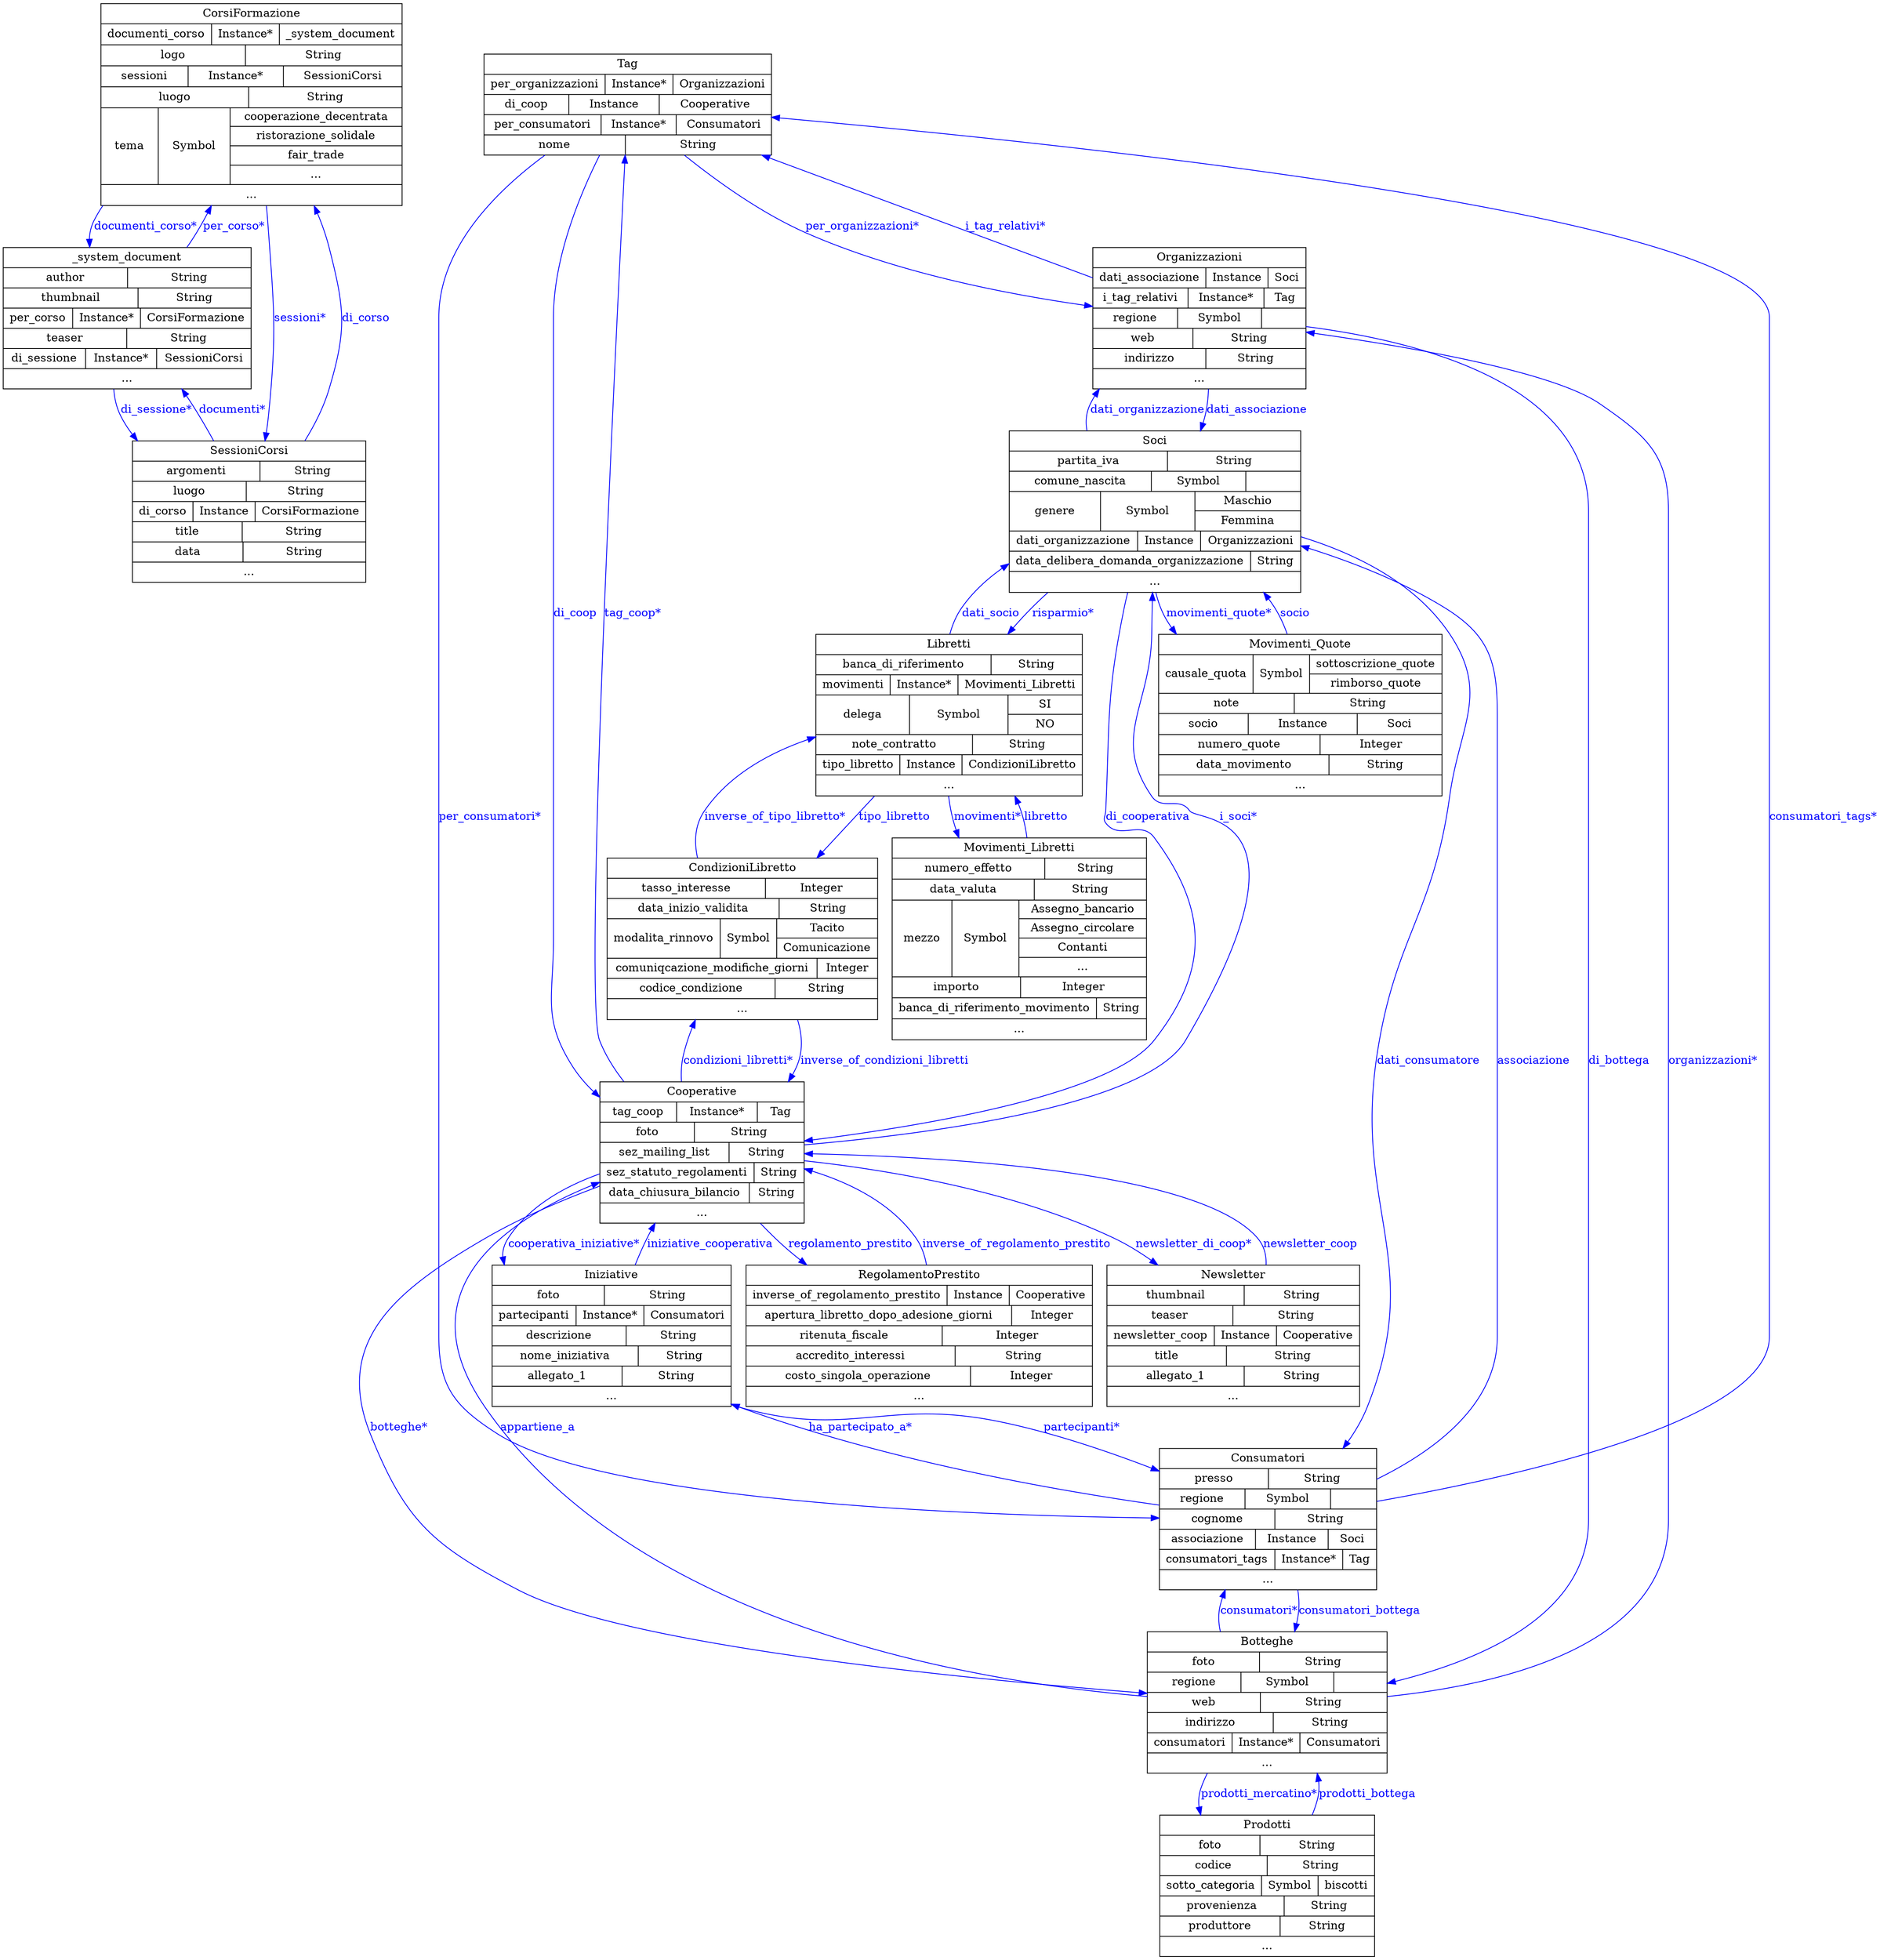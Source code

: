 digraph exaequo {
	node [label="\N"];
	graph [bb="0,0,2255,2442"];
	CorsiFormazione [label="{CorsiFormazione|{documenti_corso|Instance*|{_system_document}}|{logo|String}|{sessioni|Instance*|{SessioniCorsi}}|{luogo|String\
}|{tema|Symbol|{cooperazione_decentrata|ristorazione_solidale|fair_trade|...}}|{...}}", shape=record, color="0.0,0.0,0.0", fontcolor="0.0,0.0,0.0", pos="295,2317", rects="114,2417,476,2442 114,2392,246,2417 246,2392,328,2417 328,2392,476,2417 114,2367,288,2392 288,2367,476,2392 114,2342,218,2367 21\
8,2342,335,2367 335,2342,476,2367 114,2317,293,2342 293,2317,476,2342 114,2217,183,2317 183,2217,267,2317 267,2292,475,2317 267,\
2267,475,2292 267,2242,475,2267 267,2217,475,2242 114,2192,476,2217", width="5.03", height="3.47"];
	_system_document [label="{_system_document|{author|String}|{thumbnail|String}|{per_corso|Instance*|{CorsiFormazione}}|{teaser|String}|{di_sessione|Instan\
ce*|{SessioniCorsi}}|{...}}", shape=record, color="0.0,0.0,0.0", fontcolor="0.0,0.0,0.0", pos="147,2050", rects="0,2112,295,2137 0,2087,150,2112 150,2087,295,2112 0,2062,161,2087 161,2062,295,2087 0,2037,82,2062 82,2037,164,2062 164,2037,295\
,2062 0,2012,148,2037 148,2012,295,2037 0,1987,97,2012 97,1987,184,2012 184,1987,295,2012 0,1962,295,1987", width="4.08", height="2.43"];
	SessioniCorsi [label="{SessioniCorsi|{argomenti|String}|{luogo|String}|{di_corso|Instance|{CorsiFormazione}}|{title|String}|{data|String}|{...}}", shape=record, color="0.0,0.0,0.0", fontcolor="0.0,0.0,0.0", pos="293,1808", rects="154,1870,432,1895 154,1845,307,1870 307,1845,432,1870 154,1820,291,1845 291,1820,432,1845 154,1795,226,1820 226,1795,301,1820 30\
1,1795,432,1820 154,1770,286,1795 286,1770,432,1795 154,1745,287,1770 287,1745,432,1770 154,1720,432,1745", width="3.86", height="2.43"];
	Tag [label="{Tag|{per_organizzazioni|Instance*|{Organizzazioni}}|{di_coop|Instance|{Cooperative}}|{per_consumatori|Instance*|{Consumatori}}|\
{nome|String}}", shape=record, color="0.0,0.0,0.0", fontcolor="0.0,0.0,0.0", pos="825,2317", rects="651,2354,1000,2379 651,2329,798,2354 798,2329,880,2354 880,2329,1000,2354 651,2304,754,2329 754,2304,865,2329 865,2304,1000,2329\
 651,2279,792,2304 792,2279,885,2304 885,2279,999,2304 651,2254,823,2279 823,2254,1000,2279", width="4.83", height="1.74"];
	Organizzazioni [label="{Organizzazioni|{dati_associazione|Instance|{Soci}}|{i_tag_relativi|Instance*|{Tag}}|{regione|Symbol|{}}|{web|String}|{indirizzo\
|String}|{...}}", shape=record, color="0.0,0.0,0.0", fontcolor="0.0,0.0,0.0", pos="1469,2050", rects="1342,2112,1597,2137 1342,2087,1478,2112 1478,2087,1553,2112 1553,2087,1597,2112 1342,2062,1456,2087 1456,2062,1548,2087 1548,206\
2,1596,2087 1342,2037,1443,2062 1443,2037,1542,2062 1542,2037,1597,2062 1342,2012,1463,2037 1463,2012,1597,2037 1342,1987,1478,2\
012 1478,1987,1597,2012 1342,1962,1597,1987", width="3.53", height="2.43"];
	Cooperative [label="{Cooperative|{tag_coop|Instance*|{Tag}}|{foto|String}|{sez_mailing_list|String}|{sez_statuto_regolamenti|String}|{data_chiusura_\
bilancio|String}|{...}}", shape=record, color="0.0,0.0,0.0", fontcolor="0.0,0.0,0.0", pos="838,1008", rects="716,1070,961,1095 716,1045,809,1070 809,1045,906,1070 906,1045,961,1070 716,1020,831,1045 831,1020,961,1045 716,995,871,1020 871\
,995,961,1020 716,970,903,995 903,970,961,995 716,945,895,970 895,945,961,970 716,920,961,945", width="3.39", height="2.43"];
	Consumatori [label="{Consumatori|{presso|String}|{regione|Symbol|{}}|{cognome|String}|{associazione|Instance|{Soci}}|{consumatori_tags|Instance*|{Ta\
g}}|{...}}", shape=record, color="0.0,0.0,0.0", fontcolor="0.0,0.0,0.0", pos="1520,548", rects="1391,610,1650,635 1391,585,1521,610 1521,585,1650,610 1391,560,1493,585 1493,560,1594,585 1594,560,1649,585 1391,535,1530,560 15\
30,535,1650,560 1391,510,1505,535 1505,510,1593,535 1593,510,1649,535 1391,485,1529,510 1529,485,1611,510 1611,485,1650,510 1391\
,460,1650,485", width="3.58", height="2.43"];
	Iniziative [label="{Iniziative|{foto|String}|{partecipanti|Instance*|{Consumatori}}|{descrizione|String}|{nome_iniziativa|String}|{allegato_1|Strin\
g}|{...}}", shape=record, color="0.0,0.0,0.0", fontcolor="0.0,0.0,0.0", pos="731,778", rects="589,840,874,865 589,815,724,840 724,815,874,840 589,790,688,815 688,790,770,815 770,790,874,815 589,765,749,790 749,765,874,790 \
589,740,765,765 765,740,874,765 589,715,746,740 746,715,874,740 589,690,874,715", width="3.94", height="2.43"];
	Botteghe [label="{Botteghe|{foto|String}|{regione|Symbol|{}}|{web|String}|{indirizzo|String}|{consumatori|Instance*|{Consumatori}}|{...}}", shape=record, color="0.0,0.0,0.0", fontcolor="0.0,0.0,0.0", pos="1519,318", rects="1376,380,1663,405 1376,355,1512,380 1512,355,1663,380 1376,330,1488,355 1488,330,1598,355 1598,330,1663,355 1376,305,1513,330 15\
13,305,1663,330 1376,280,1528,305 1528,280,1663,305 1376,255,1477,280 1477,255,1559,280 1559,255,1663,280 1376,230,1663,255", width="3.97", height="2.43"];
	Prodotti [label="{Prodotti|{foto|String}|{codice|String}|{sotto_categoria|Symbol|{biscotti}}|{provenienza|String}|{produttore|String}|{...}}", shape=record, color="0.0,0.0,0.0", fontcolor="0.0,0.0,0.0", pos="1519,88", rects="1392,150,1647,175 1392,125,1512,150 1512,125,1647,150 1392,100,1519,125 1519,100,1647,125 1392,75,1515,100 1515,75,1581,100 1581\
,75,1647,100 1392,50,1541,75 1541,50,1647,75 1392,25,1535,50 1535,25,1647,50 1392,0,1647,25", width="3.53", height="2.43"];
	Movimenti_Quote [label="{Movimenti_Quote|{causale_quota|Symbol|{sottoscrizione_quote|rimborso_quote}}|{note|String}|{socio|Instance|{Soci}}|{numero_quot\
e|Integer}|{data_movimento|String}|{...}}", shape=record, color="0.0,0.0,0.0", fontcolor="0.0,0.0,0.0", pos="1552,1554", rects="1383,1629,1722,1654 1383,1579,1497,1629 1497,1579,1563,1629 1563,1604,1722,1629 1563,1579,1722,1604 1383,1554,1547,1579 1547,155\
4,1722,1579 1383,1529,1489,1554 1489,1529,1621,1554 1621,1529,1721,1554 1383,1504,1578,1529 1578,1504,1722,1529 1383,1479,1589,1\
504 1589,1479,1722,1504 1383,1454,1722,1479", width="4.69", height="2.78"];
	Soci [label="{Soci|{partita_iva|String}|{comune_nascita|Symbol|{}}|{genere|Symbol|{Maschio|Femmina}}|{dati_organizzazione|Instance|{Organizza\
zioni}}|{data_delibera_domanda_organizzazione|String}|{...}}", shape=record, color="0.0,0.0,0.0", fontcolor="0.0,0.0,0.0", pos="1373,1808", rects="1198,1883,1549,1908 1198,1858,1389,1883 1389,1858,1549,1883 1198,1833,1370,1858 1370,1833,1482,1858 1482,1833,1549,1858 1198,178\
3,1309,1833 1309,1783,1423,1833 1423,1808,1548,1833 1423,1783,1548,1808 1198,1758,1354,1783 1354,1758,1429,1783 1429,1758,1549,1\
783 1198,1733,1491,1758 1491,1733,1549,1758 1198,1708,1549,1733", width="4.86", height="2.78"];
	Libretti [label="{Libretti|{banca_di_riferimento|String}|{movimenti|Instance*|{Movimenti_Libretti}}|{delega|Symbol|{SI|NO}}|{note_contratto|Strin\
g}|{tipo_libretto|Instance|{CondizioniLibretto}}|{...}}", shape=record, color="0.0,0.0,0.0", fontcolor="0.0,0.0,0.0", pos="1130,1554", rects="971,1629,1289,1654 971,1604,1181,1629 1181,1604,1289,1629 971,1579,1060,1604 1060,1579,1142,1604 1142,1579,1288,1604 971,1529,10\
83,1579 1083,1529,1200,1579 1200,1554,1289,1579 1200,1529,1289,1554 971,1504,1161,1529 1161,1504,1289,1529 971,1479,1071,1504 10\
71,1479,1146,1504 1146,1479,1289,1504 971,1454,1289,1479", width="4.42", height="2.78"];
	CondizioniLibretto [label="{CondizioniLibretto|{tasso_interesse|Integer}|{data_inizio_validita|String}|{modalita_rinnovo|Symbol|{Tacito|Comunicazione}}|{co\
muniqcazione_modifiche_giorni|Integer}|{codice_condizione|String}|{...}}", shape=record, color="0.0,0.0,0.0", fontcolor="0.0,0.0,0.0", pos="890,1275", rects="729,1350,1051,1375 729,1325,918,1350 918,1325,1051,1350 729,1300,935,1325 935,1300,1051,1325 729,1250,864,1300 864,1250,930,1300\
 930,1275,1051,1300 930,1250,1051,1275 729,1225,980,1250 980,1225,1051,1250 729,1200,930,1225 930,1200,1051,1225 729,1175,1051,1\
200", width="4.47", height="2.78"];
	Movimenti_Libretti [label="{Movimenti_Libretti|{numero_effetto|String}|{data_valuta|String}|{mezzo|Symbol|{Assegno_bancario|Assegno_circolare|Contanti|...}\
}|{importo|Integer}|{banca_di_riferimento_movimento|String}|{...}}", shape=record, color="0.0,0.0,0.0", fontcolor="0.0,0.0,0.0", pos="1220,1275", rects="1069,1375,1372,1400 1069,1350,1253,1375 1253,1350,1372,1375 1069,1325,1240,1350 1240,1325,1372,1350 1069,1225,1143,1325 1143,122\
5,1221,1325 1221,1300,1372,1325 1221,1275,1372,1300 1221,1250,1372,1275 1221,1225,1372,1250 1069,1200,1222,1225 1222,1200,1372,1\
225 1069,1175,1314,1200 1314,1175,1372,1200 1069,1150,1372,1175", width="4.19", height="3.47"];
	RegolamentoPrestito [label="{RegolamentoPrestito|{inverse_of_regolamento_prestito|Instance|{Cooperative}}|{apertura_libretto_dopo_adesione_giorni|Integer}|{\
ritenuta_fiscale|Integer}|{accredito_interessi|String}|{costo_singola_operazione|Integer}|{...}}", shape=record, color="0.0,0.0,0.0", fontcolor="0.0,0.0,0.0", pos="1099,778", rects="891,840,1307,865 891,815,1133,840 1133,815,1208,840 1208,815,1307,840 891,790,1210,815 1210,790,1307,815 891,765,1127,790 1127,7\
65,1307,790 891,740,1142,765 1142,740,1307,765 891,715,1162,740 1162,715,1307,740 891,690,1307,715", width="5.78", height="2.43"];
	Newsletter [label="{Newsletter|{thumbnail|String}|{teaser|String}|{newsletter_coop|Instance|{Cooperative}}|{title|String}|{allegato_1|String}|{...}\
}", shape=record, color="0.0,0.0,0.0", fontcolor="0.0,0.0,0.0", pos="1477,778", rects="1325,840,1629,865 1325,815,1491,840 1491,815,1629,840 1325,790,1478,815 1478,790,1629,815 1325,765,1455,790 1455,765,1530,790 15\
30,765,1629,790 1325,740,1470,765 1470,740,1629,765 1325,715,1491,740 1491,715,1629,740 1325,690,1629,715", width="4.22", height="2.43"];
	CorsiFormazione -> _system_document [style=filled, label="documenti_corso*", color="0.6666667,1.0,1.0", fontcolor="0.6666667,1.0,1.0", pos="e,101,2137 116,2192 113,2186 109,2180 106,2174 102,2165 100,2156 100,2147", lp="168,2165"];
	CorsiFormazione -> SessioniCorsi [style=filled, label="sessioni*", color="0.6666667,1.0,1.0", fontcolor="0.6666667,1.0,1.0", pos="e,312,1895 316,2192 317,2186 318,2180 318,2174 327,2064 328,2035 316,1926 315,1919 315,1912 314,1905", lp="357,2050"];
	Tag -> Organizzazioni [style=filled, label="per_organizzazioni*", color="0.6666667,1.0,1.0", fontcolor="0.6666667,1.0,1.0", pos="e,1342,2088 943,2254 1005,2222 1083,2185 1154,2156 1212,2132 1276,2110 1332,2091", lp="1223,2165"];
	Tag -> Cooperative [style=filled, label=di_coop, color="0.6666667,1.0,1.0", fontcolor="0.6666667,1.0,1.0", pos="e,716,1080 758,2254 712,2203 659,2128 658,2050 658,2050 658,2050 658,1275 658,1202 648,1175 687,1114 693,1105 701,1095 709,1087", lp="684,1681"];
	Tag -> Consumatori [style=filled, label="per_consumatori*", color="0.6666667,1.0,1.0", fontcolor="0.6666667,1.0,1.0", pos="e,1391,556 679,2254 601,2210 521,2142 521,2050 521,2050 521,2050 521,778 521,715 537,689 589,654 654,610 1138,573 1381,557", lp="582,1427"];
	_system_document -> CorsiFormazione [style=filled, label="per_corso*", color="0.6666667,1.0,1.0", fontcolor="0.6666667,1.0,1.0", pos="e,248,2192 218,2137 222,2143 225,2150 229,2156 234,2164 239,2174 243,2183", lp="277,2165"];
	_system_document -> SessioniCorsi [style=filled, label="di_sessione*", color="0.6666667,1.0,1.0", fontcolor="0.6666667,1.0,1.0", pos="e,158,1895 129,1962 130,1949 133,1937 138,1926 142,1918 146,1910 152,1903", lp="181,1935"];
	Iniziative -> Consumatori [style=filled, label="partecipanti*", color="0.6666667,1.0,1.0", fontcolor="0.6666667,1.0,1.0", pos="e,1391,608 874,692 877,692 879,691 882,690 1016,649 1059,701 1197,672 1260,659 1326,635 1382,612", lp="1305,663"];
	Iniziative -> Cooperative [style=filled, label=iniziative_cooperativa, color="0.6666667,1.0,1.0", fontcolor="0.6666667,1.0,1.0", pos="e,780,920 756,865 761,878 766,890 771,902 773,905 774,908 776,911", lp="846,893"];
	SessioniCorsi -> CorsiFormazione [style=filled, label=di_corso, color="0.6666667,1.0,1.0", fontcolor="0.6666667,1.0,1.0", pos="e,372,2192 361,1895 373,1916 385,1939 391,1962 413,2037 411,2062 391,2138 388,2153 382,2168 376,2183", lp="436,2050"];
	SessioniCorsi -> _system_document [style=filled, label="documenti*", color="0.6666667,1.0,1.0", fontcolor="0.6666667,1.0,1.0", pos="e,212,1962 250,1895 242,1912 232,1928 223,1944 221,1947 219,1950 217,1953", lp="272,1935"];
	Botteghe -> Consumatori [style=filled, label="consumatori*", color="0.6666667,1.0,1.0", fontcolor="0.6666667,1.0,1.0", pos="e,1469,460 1463,405 1460,417 1460,430 1463,442 1464,445 1465,448 1465,450", lp="1509,433"];
	Botteghe -> Organizzazioni [style=filled, label="organizzazioni*", color="0.6666667,1.0,1.0", fontcolor="0.6666667,1.0,1.0", pos="e,1597,2031 1663,345 1761,365 1879,394 1921,424 1974,462 2003,481 2003,548 2003,1808 2003,1808 2003,1808 2003,1878 1978,1902 192\
1,1944 1871,1980 1721,2010 1607,2029", lp="2057,1123"];
	Botteghe -> Prodotti [style=filled, label="prodotti_mercatino*", color="0.6666667,1.0,1.0", fontcolor="0.6666667,1.0,1.0", pos="e,1447,175 1439,230 1435,218 1435,206 1439,194 1440,191 1441,188 1443,184", lp="1508,203"];
	Botteghe -> Cooperative [style=filled, label=appartiene_a, color="0.6666667,1.0,1.0", fontcolor="0.6666667,1.0,1.0", pos="e,716,978 1376,327 1160,349 760,425 580,690 538,752 543,847 592,902 623,934 665,958 706,974", lp="651,663"];
	Movimenti_Quote -> Soci [style=filled, label=socio, color="0.6666667,1.0,1.0", fontcolor="0.6666667,1.0,1.0", pos="e,1510,1708 1539,1654 1535,1667 1530,1679 1523,1690 1521,1693 1519,1697 1516,1700", lp="1547,1681"];
	Soci -> Organizzazioni [style=filled, label=dati_organizzazione, color="0.6666667,1.0,1.0", fontcolor="0.6666667,1.0,1.0", pos="e,1364,1962 1346,1908 1347,1920 1349,1933 1354,1944 1356,1947 1357,1950 1359,1953", lp="1424,1935"];
	Soci -> Consumatori [style=filled, label=dati_consumatore, color="0.6666667,1.0,1.0", fontcolor="0.6666667,1.0,1.0", pos="e,1607,635 1549,1775 1618,1753 1689,1716 1730,1654 1778,1579 1740,1542 1730,1454 1712,1307 1672,1277 1653,1132 1626,937 1707,873\
 1638,690 1632,674 1623,658 1613,644", lp="1714,1123"];
	Soci -> Cooperative [style=filled, label=di_cooperativa, color="0.6666667,1.0,1.0", fontcolor="0.6666667,1.0,1.0", pos="e,961,1023 1344,1708 1343,1702 1342,1696 1341,1690 1320,1578 1323,1549 1318,1436 1317,1428 1313,1424 1318,1418 1335,1395 1362,14\
22 1380,1400 1413,1355 1413,1193 1380,1150 1330,1086 1115,1045 971,1024", lp="1368,1427"];
	Soci -> Movimenti_Quote [style=filled, label="movimenti_quote*", color="0.6666667,1.0,1.0", fontcolor="0.6666667,1.0,1.0", pos="e,1403,1654 1376,1708 1380,1695 1384,1683 1391,1672 1393,1669 1395,1666 1397,1662", lp="1455,1681"];
	Soci -> Libretti [style=filled, label="risparmio*", color="0.6666667,1.0,1.0", fontcolor="0.6666667,1.0,1.0", pos="e,1201,1654 1250,1708 1244,1702 1238,1696 1232,1690 1223,1681 1215,1672 1207,1662", lp="1267,1681"];
	CondizioniLibretto -> Cooperative [style=filled, label=inverse_of_condizioni_libretti, color="0.6666667,1.0,1.0", fontcolor="0.6666667,1.0,1.0", pos="e,878,1095 891,1175 890,1154 887,1133 883,1114 883,1111 882,1108 881,1105", lp="985,1123"];
	CondizioniLibretto -> Libretti [style=filled, label="inverse_of_tipo_libretto*", color="0.6666667,1.0,1.0", fontcolor="0.6666667,1.0,1.0", pos="e,971,1527 828,1375 823,1396 823,1418 836,1436 865,1479 913,1506 961,1524", lp="921,1427"];
	Libretti -> Movimenti_Libretti [style=filled, label="movimenti*", color="0.6666667,1.0,1.0", fontcolor="0.6666667,1.0,1.0", pos="e,1142,1400 1129,1454 1130,1442 1132,1429 1136,1418 1137,1415 1138,1412 1139,1410", lp="1176,1427"];
	Libretti -> CondizioniLibretto [style=filled, label=tipo_libretto, color="0.6666667,1.0,1.0", fontcolor="0.6666667,1.0,1.0", pos="e,976,1375 1044,1454 1024,1431 1003,1406 982,1383", lp="1065,1427"];
	Libretti -> Soci [style=filled, label=dati_socio, color="0.6666667,1.0,1.0", fontcolor="0.6666667,1.0,1.0", pos="e,1198,1743 1128,1654 1131,1667 1136,1679 1143,1690 1155,1708 1172,1724 1190,1737", lp="1177,1681"];
	Movimenti_Libretti -> Libretti [style=filled, label=libretto, color="0.6666667,1.0,1.0", fontcolor="0.6666667,1.0,1.0", pos="e,1209,1454 1224,1400 1223,1412 1220,1425 1216,1436 1215,1439 1214,1442 1213,1444", lp="1244,1427"];
	RegolamentoPrestito -> Cooperative [style=filled, label=inverse_of_regolamento_prestito, color="0.6666667,1.0,1.0", fontcolor="0.6666667,1.0,1.0", pos="e,961,986 1107,865 1105,878 1100,891 1093,902 1064,942 1017,967 971,983", lp="1213,893"];
	Newsletter -> Cooperative [style=filled, label=newsletter_coop, color="0.6666667,1.0,1.0", fontcolor="0.6666667,1.0,1.0", pos="e,961,997 1517,865 1518,878 1515,891 1506,902 1472,942 1156,978 971,996", lp="1569,893"];
	Organizzazioni -> Soci [style=filled, label=dati_associazione, color="0.6666667,1.0,1.0", fontcolor="0.6666667,1.0,1.0", pos="e,1485,1908 1499,1962 1500,1950 1499,1937 1494,1926 1493,1923 1491,1920 1490,1917", lp="1557,1935"];
	Organizzazioni -> Tag [style=filled, label="i_tag_relativi*", color="0.6666667,1.0,1.0", fontcolor="0.6666667,1.0,1.0", pos="e,1000,2277 1355,2137 1335,2151 1314,2163 1293,2174 1203,2217 1098,2251 1010,2274", lp="1371,2165"];
	Organizzazioni -> Botteghe [style=filled, label=di_bottega, color="0.6666667,1.0,1.0", fontcolor="0.6666667,1.0,1.0", pos="e,1663,343 1597,2034 1726,2010 1907,1951 1907,1808 1907,1808 1907,1808 1907,548 1907,433 1782,375 1673,346", lp="1943,1123"];
	Consumatori -> Soci [style=filled, label=associazione, color="0.6666667,1.0,1.0", fontcolor="0.6666667,1.0,1.0", pos="e,1549,1775 1650,598 1722,635 1798,694 1798,778 1798,1554 1798,1554 1798,1554 1798,1674 1673,1737 1559,1772", lp="1841,1123"];
	Consumatori -> Tag [style=filled, label="consumatori_tags*", color="0.6666667,1.0,1.0", fontcolor="0.6666667,1.0,1.0", pos="e,1000,2299 1650,570 1829,604 2127,676 2127,778 2127,2050 2127,2050 2127,2050 2127,2162 1369,2258 1010,2298", lp="2191,1427"];
	Consumatori -> Iniziative [style=filled, label="ha_partecipato_a*", color="0.6666667,1.0,1.0", fontcolor="0.6666667,1.0,1.0", pos="e,874,694 1391,561 1274,575 1097,603 951,654 921,664 913,672 883,689", lp="1014,663"];
	Consumatori -> Botteghe [style=filled, label=consumatori_bottega, color="0.6666667,1.0,1.0", fontcolor="0.6666667,1.0,1.0", pos="e,1551,405 1555,460 1556,448 1557,436 1555,424 1555,421 1554,418 1553,415", lp="1628,433"];
	Prodotti -> Botteghe [style=filled, label=prodotti_bottega, color="0.6666667,1.0,1.0", fontcolor="0.6666667,1.0,1.0", pos="e,1572,230 1577,175 1580,187 1581,200 1578,212 1577,215 1576,218 1575,220", lp="1637,203"];
	Cooperative -> Tag [style=filled, label="tag_coop*", color="0.6666667,1.0,1.0", fontcolor="0.6666667,1.0,1.0", pos="e,813,2254 748,1095 736,1112 726,1131 720,1150 662,1357 772,2021 811,2244", lp="764,1681"];
	Cooperative -> Soci [style=filled, label="i_soci*", color="0.6666667,1.0,1.0", fontcolor="0.6666667,1.0,1.0", pos="e,1361,1708 961,1018 1115,1033 1364,1070 1404,1150 1527,1401 1426,1423 1418,1436 1406,1453 1385,1436 1374,1454 1348,1493 1353,16\
09 1360,1698", lp="1459,1427"];
	Cooperative -> Botteghe [style=filled, label="botteghe*", color="0.6666667,1.0,1.0", fontcolor="0.6666667,1.0,1.0", pos="e,1376,329 716,973 670,956 618,933 577,902 477,825 391,771 437,654 482,543 516,515 621,460 747,393 1144,349 1366,330", lp="472,663"];
	Cooperative -> RegolamentoPrestito [style=filled, label=regolamento_prestito, color="0.6666667,1.0,1.0", fontcolor="0.6666667,1.0,1.0", pos="e,963,865 906,920 917,907 929,895 941,884 946,880 950,876 955,871", lp="1015,893"];
	Cooperative -> CondizioniLibretto [style=filled, label="condizioni_libretti*", color="0.6666667,1.0,1.0", fontcolor="0.6666667,1.0,1.0", pos="e,774,1175 749,1095 745,1107 744,1119 749,1132 754,1144 761,1155 768,1167", lp="814,1123"];
	Cooperative -> Newsletter [style=filled, label="newsletter_di_coop*", color="0.6666667,1.0,1.0", fontcolor="0.6666667,1.0,1.0", pos="e,1381,865 961,998 1064,986 1212,959 1330,902 1340,897 1355,886 1373,872", lp="1421,893"];
	Cooperative -> Iniziative [style=filled, label="cooperativa_iniziative*", color="0.6666667,1.0,1.0", fontcolor="0.6666667,1.0,1.0", pos="e,597,865 716,982 672,967 627,942 601,902 595,893 593,884 594,875", lp="680,893"];
}
